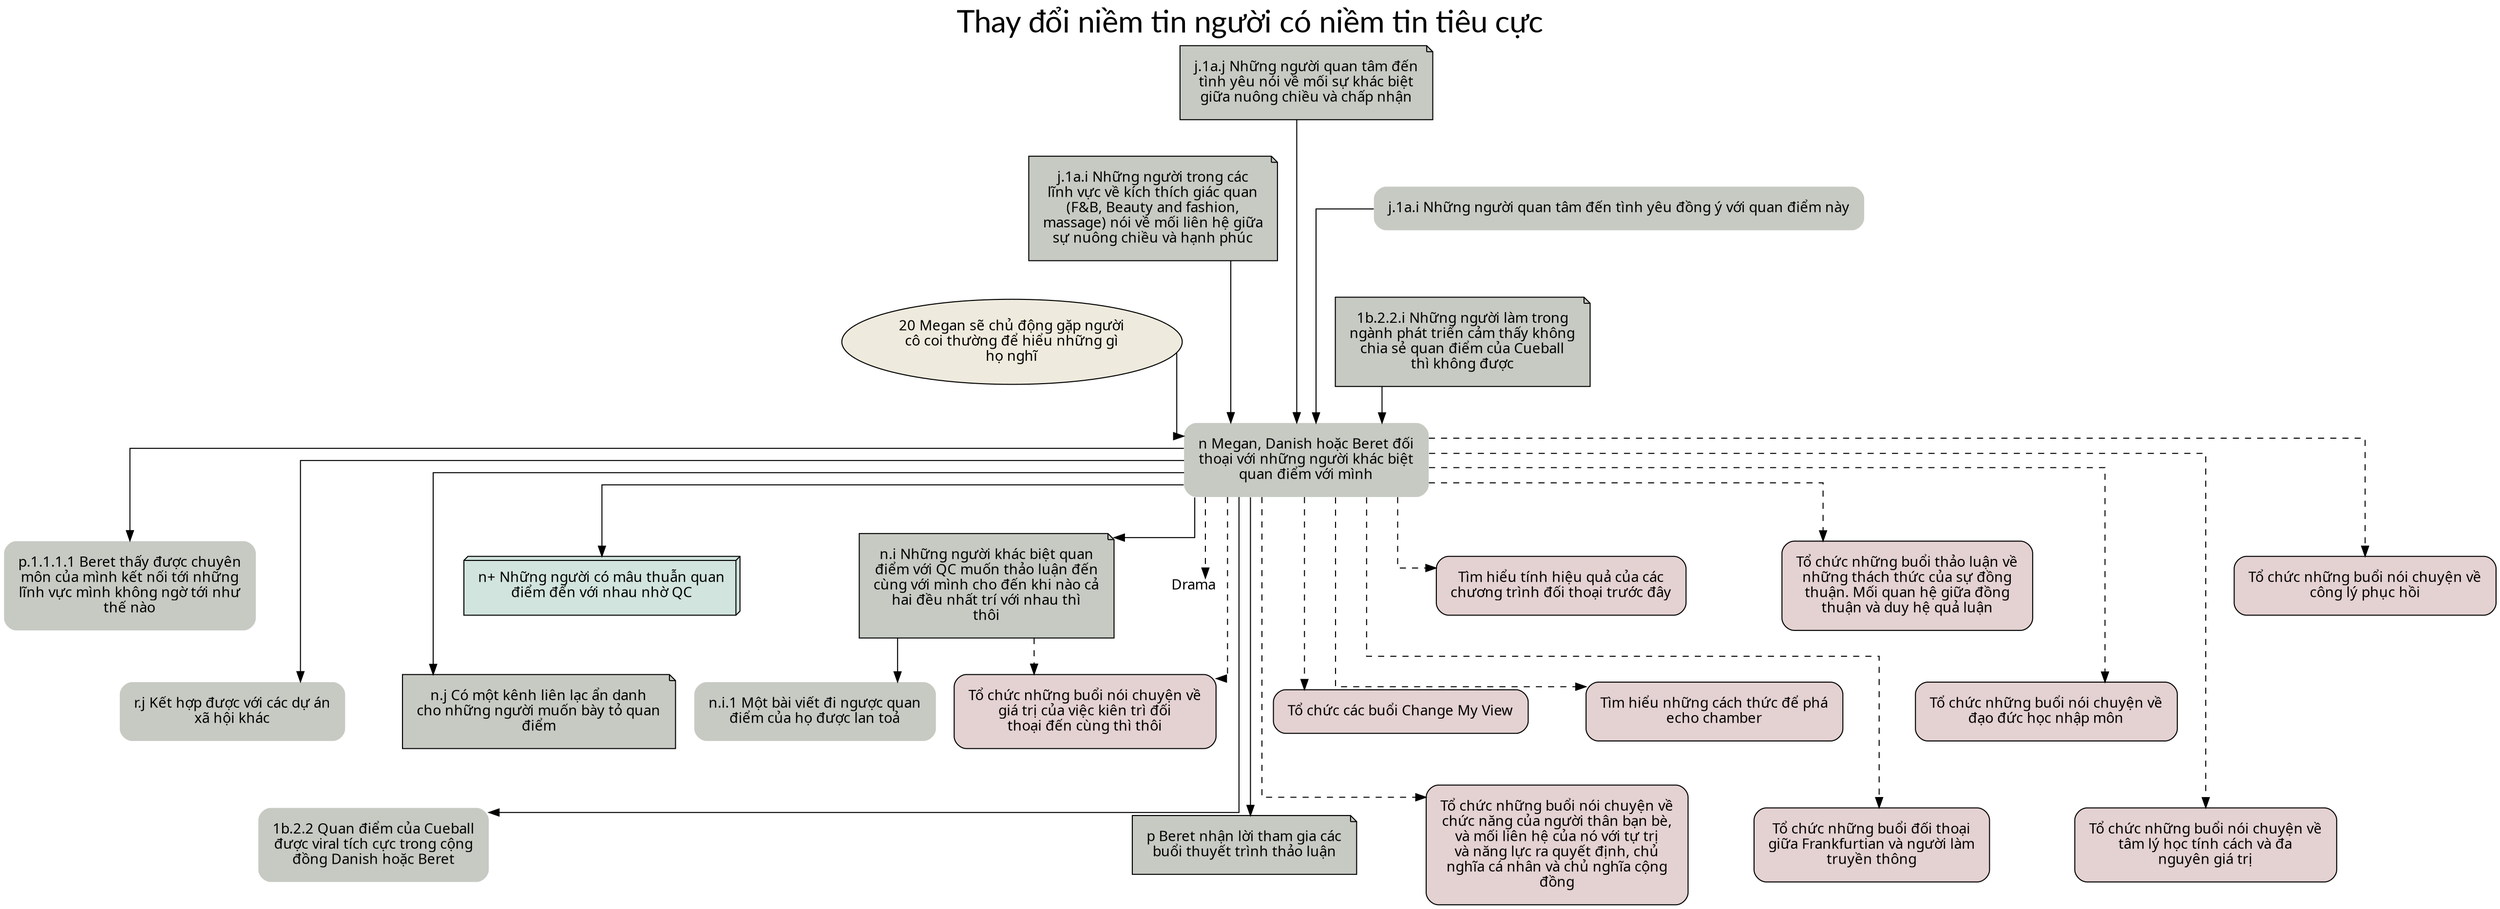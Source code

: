 digraph branch_n {
	graph [fontname=Lato,
		fontsize=30,
		label="Thay đổi niềm tin người có niềm tin tiêu cực",
		labelloc=t,
		overlap=false,
		sep=10,
		splines=ortho,
		style=rounded
	];
	node [fillcolor="#c6cac3",
		fontname="SVN-Avo",
		margin=0.2,
		shape=plaintext,
		style="filled, rounded"
	];
	edge [penwidth=1,
		style=""
	];
	"20 Megan sẽ chủ động gặp người cô coi thường để hiểu những gì họ nghĩ"	[fillcolor="#EEEADD",
		label="20 Megan sẽ chủ động gặp người\ncô coi thường để hiểu những gì\nhọ nghĩ",
		margin=0.1,
		shape=oval];
	"n Megan, Danish hoặc Beret đối thoại với những người khác biệt quan điểm với mình"	[label="n Megan, Danish hoặc Beret đối\nthoại với những người khác biệt\nquan điểm với mình"];
	"20 Megan sẽ chủ động gặp người cô coi thường để hiểu những gì họ nghĩ" -> "n Megan, Danish hoặc Beret đối thoại với những người khác biệt quan điểm với mình"	[minlen=1];
	"p.1.1.1.1 Beret thấy được chuyên môn của mình kết nối tới những lĩnh vực mình không ngờ tới như thế \
nào"	[label="p.1.1.1.1 Beret thấy được chuyên\nmôn của mình kết nối tới những\nlĩnh vực mình không ngờ tới như\nthế \
nào"];
	"r.j Kết hợp được với các dự án xã hội khác"	[label="r.j Kết hợp được với các dự án\nxã hội khác"];
	"n.i.1 Một bài viết đi ngược quan điểm của họ được lan toả"	[label="n.i.1 Một bài viết đi ngược quan\nđiểm của họ được lan toả"];
	"n Megan, Danish hoặc Beret đối thoại với những người khác biệt quan điểm với mình" -> "p.1.1.1.1 Beret thấy được chuyên môn của mình kết nối tới những lĩnh vực mình không ngờ tới như thế \
nào"	[minlen=1];
	"n Megan, Danish hoặc Beret đối thoại với những người khác biệt quan điểm với mình" -> "r.j Kết hợp được với các dự án xã hội khác"	[minlen=2];
	"1b.2.2 Quan điểm của Cueball được viral tích cực trong cộng đồng Danish hoặc Beret"	[label="1b.2.2 Quan điểm của Cueball\nđược viral tích cực trong cộng\nđồng Danish hoặc Beret"];
	"n Megan, Danish hoặc Beret đối thoại với những người khác biệt quan điểm với mình" -> "1b.2.2 Quan điểm của Cueball được viral tích cực trong cộng đồng Danish hoặc Beret"	[minlen=3];
	"n+ Những người có mâu thuẫn quan điểm đến với nhau nhờ QC"	[fillcolor="#D1E4DD",
		label="n+ Những người có mâu thuẫn quan\nđiểm đến với nhau nhờ QC",
		shape=box3d];
	"n Megan, Danish hoặc Beret đối thoại với những người khác biệt quan điểm với mình" -> "n+ Những người có mâu thuẫn quan điểm đến với nhau nhờ QC"	[minlen=1];
	"n.i Những người khác biệt quan điểm với QC muốn thảo luận đến cùng với mình cho đến khi nào cả hai \
đều nhất trí với nhau thì thôi"	[label="n.i Những người khác biệt quan\nđiểm với QC muốn thảo luận đến\ncùng với mình cho đến khi nào cả\nhai \
đều nhất trí với nhau thì\nthôi",
		shape=note,
		style=filled];
	"n Megan, Danish hoặc Beret đối thoại với những người khác biệt quan điểm với mình" -> "n.i Những người khác biệt quan điểm với QC muốn thảo luận đến cùng với mình cho đến khi nào cả hai \
đều nhất trí với nhau thì thôi";
	"n.j Có một kênh liên lạc ẩn danh cho những người muốn bày tỏ quan điểm"	[label="n.j Có một kênh liên lạc ẩn danh\ncho những người muốn bày tỏ quan\nđiểm",
		shape=note,
		style=filled];
	"n Megan, Danish hoặc Beret đối thoại với những người khác biệt quan điểm với mình" -> "n.j Có một kênh liên lạc ẩn danh cho những người muốn bày tỏ quan điểm"	[minlen=2];
	"p Beret nhận lời tham gia các buổi thuyết trình thảo luận"	[label="p Beret nhận lời tham gia các\nbuổi thuyết trình thảo luận",
		shape=note,
		style=filled];
	"n Megan, Danish hoặc Beret đối thoại với những người khác biệt quan điểm với mình" -> "p Beret nhận lời tham gia các buổi thuyết trình thảo luận"	[minlen=3];
	Drama	[fillcolor=white,
		label=Drama,
		shape=plain];
	"n Megan, Danish hoặc Beret đối thoại với những người khác biệt quan điểm với mình" -> Drama	[minlen=1,
		style=dashed];
	"Tổ chức các buổi Change My View"	[fillcolor="#E4D1D1",
		label="Tổ chức các buổi Change My View",
		shape=polygon];
	"n Megan, Danish hoặc Beret đối thoại với những người khác biệt quan điểm với mình" -> "Tổ chức các buổi Change My View"	[minlen=2,
		style=dashed];
	"Tổ chức những buổi nói chuyện về chức năng của người thân bạn bè, và mối liên hệ của nó với \
tự trị và năng lực ra quyết định, chủ nghĩa cá nhân và chủ nghĩa cộng đồng"	[fillcolor="#E4D1D1",
		label="Tổ chức những buổi nói chuyện về\nchức năng của người thân bạn bè,\nvà mối liên hệ của nó với \
tự trị\nvà năng lực ra quyết định, chủ\nnghĩa cá nhân và chủ nghĩa cộng\nđồng",
		shape=polygon];
	"n Megan, Danish hoặc Beret đối thoại với những người khác biệt quan điểm với mình" -> "Tổ chức những buổi nói chuyện về chức năng của người thân bạn bè, và mối liên hệ của nó với \
tự trị và năng lực ra quyết định, chủ nghĩa cá nhân và chủ nghĩa cộng đồng"	[minlen=3,
		style=dashed];
	"Tổ chức những buổi nói chuyện về giá trị của việc kiên trì đối thoại đến cùng thì thôi"	[fillcolor="#E4D1D1",
		label="Tổ chức những buổi nói chuyện về\ngiá trị của việc kiên trì đối\nthoại đến cùng thì thôi",
		shape=polygon];
	"n Megan, Danish hoặc Beret đối thoại với những người khác biệt quan điểm với mình" -> "Tổ chức những buổi nói chuyện về giá trị của việc kiên trì đối thoại đến cùng thì thôi"	[style=dashed];
	"Tìm hiểu tính hiệu quả của các chương trình đối thoại trước đây"	[fillcolor="#E4D1D1",
		label="Tìm hiểu tính hiệu quả của các\nchương trình đối thoại trước đây",
		shape=polygon];
	"n Megan, Danish hoặc Beret đối thoại với những người khác biệt quan điểm với mình" -> "Tìm hiểu tính hiệu quả của các chương trình đối thoại trước đây"	[minlen=1,
		style=dashed];
	"Tìm hiểu những cách thức để phá echo chamber"	[fillcolor="#E4D1D1",
		label="Tìm hiểu những cách thức để phá\necho chamber",
		shape=polygon];
	"n Megan, Danish hoặc Beret đối thoại với những người khác biệt quan điểm với mình" -> "Tìm hiểu những cách thức để phá echo chamber"	[minlen=2,
		style=dashed];
	"Tổ chức những buổi đối thoại giữa Frankfurtian và người làm truyền thông"	[fillcolor="#E4D1D1",
		label="Tổ chức những buổi đối thoại\ngiữa Frankfurtian và người làm\ntruyền thông",
		shape=polygon];
	"n Megan, Danish hoặc Beret đối thoại với những người khác biệt quan điểm với mình" -> "Tổ chức những buổi đối thoại giữa Frankfurtian và người làm truyền thông"	[minlen=3,
		style=dashed];
	"Tổ chức những buổi thảo luận về những thách thức của sự đồng thuận. Mối quan hệ giữa đồng thuận \
và duy hệ quả luận"	[fillcolor="#E4D1D1",
		label="Tổ chức những buổi thảo luận về\nnhững thách thức của sự đồng\nthuận. Mối quan hệ giữa đồng\nthuận \
và duy hệ quả luận",
		shape=polygon];
	"n Megan, Danish hoặc Beret đối thoại với những người khác biệt quan điểm với mình" -> "Tổ chức những buổi thảo luận về những thách thức của sự đồng thuận. Mối quan hệ giữa đồng thuận \
và duy hệ quả luận"	[minlen=1,
		style=dashed];
	"Tổ chức những buổi nói chuyện về đạo đức học nhập môn"	[fillcolor="#E4D1D1",
		label="Tổ chức những buổi nói chuyện về\nđạo đức học nhập môn",
		shape=polygon];
	"n Megan, Danish hoặc Beret đối thoại với những người khác biệt quan điểm với mình" -> "Tổ chức những buổi nói chuyện về đạo đức học nhập môn"	[minlen=2,
		style=dashed];
	"Tổ chức những buổi nói chuyện về tâm lý học tính cách và đa nguyên giá trị"	[fillcolor="#E4D1D1",
		label="Tổ chức những buổi nói chuyện về\ntâm lý học tính cách và đa\nnguyên giá trị",
		shape=polygon];
	"n Megan, Danish hoặc Beret đối thoại với những người khác biệt quan điểm với mình" -> "Tổ chức những buổi nói chuyện về tâm lý học tính cách và đa nguyên giá trị"	[minlen=3,
		style=dashed];
	"Tổ chức những buổi nói chuyện về công lý phục hồi"	[fillcolor="#E4D1D1",
		label="Tổ chức những buổi nói chuyện về\ncông lý phục hồi",
		shape=polygon];
	"n Megan, Danish hoặc Beret đối thoại với những người khác biệt quan điểm với mình" -> "Tổ chức những buổi nói chuyện về công lý phục hồi"	[minlen=1,
		style=dashed];
	"n.i Những người khác biệt quan điểm với QC muốn thảo luận đến cùng với mình cho đến khi nào cả hai \
đều nhất trí với nhau thì thôi" -> "n.i.1 Một bài viết đi ngược quan điểm của họ được lan toả"	[minlen=1];
	"n.i Những người khác biệt quan điểm với QC muốn thảo luận đến cùng với mình cho đến khi nào cả hai \
đều nhất trí với nhau thì thôi" -> "Tổ chức những buổi nói chuyện về giá trị của việc kiên trì đối thoại đến cùng thì thôi"	[style=dashed];
	"j.1a.i Những người trong các lĩnh vực về kích thích giác quan (F&B, Beauty and fashion, massage) nói về mối liên \
hệ giữa sự nuông chiều và hạnh phúc"	[label="j.1a.i Những người trong các\nlĩnh vực về kích thích giác quan\n(F&B, Beauty and fashion,\nmassage) nói về mối \
liên hệ giữa\nsự nuông chiều và hạnh phúc",
		shape=note,
		style=filled];
	"j.1a.i Những người trong các lĩnh vực về kích thích giác quan (F&B, Beauty and fashion, massage) nói về mối liên \
hệ giữa sự nuông chiều và hạnh phúc" -> "n Megan, Danish hoặc Beret đối thoại với những người khác biệt quan điểm với mình"	[minlen=2];
	"j.1a.j Những người quan tâm đến tình yêu nói về mối sự khác biệt giữa nuông chiều và chấp nhận"	[label="j.1a.j Những người quan tâm đến\ntình yêu nói về mối sự khác biệt\ngiữa nuông chiều và chấp nhận",
		shape=note,
		style=filled];
	"j.1a.j Những người quan tâm đến tình yêu nói về mối sự khác biệt giữa nuông chiều và chấp nhận" -> "n Megan, Danish hoặc Beret đối thoại với những người khác biệt quan điểm với mình"	[minlen=3];
	"1b.2.2.i Những người làm trong ngành phát triển cảm thấy không chia sẻ quan điểm của Cueball thì không được"	[label="1b.2.2.i Những người làm trong\nngành phát triển cảm thấy không\nchia sẻ quan điểm của Cueball\nthì không \
được",
		shape=note,
		style=filled];
	"1b.2.2.i Những người làm trong ngành phát triển cảm thấy không chia sẻ quan điểm của Cueball thì không được" -> "n Megan, Danish hoặc Beret đối thoại với những người khác biệt quan điểm với mình"	[minlen=1];
	"j.1a.i Những người quan tâm đến tình yêu đồng ý với quan điểm này" -> "n Megan, Danish hoặc Beret đối thoại với những người khác biệt quan điểm với mình"	[minlen=2];
}
